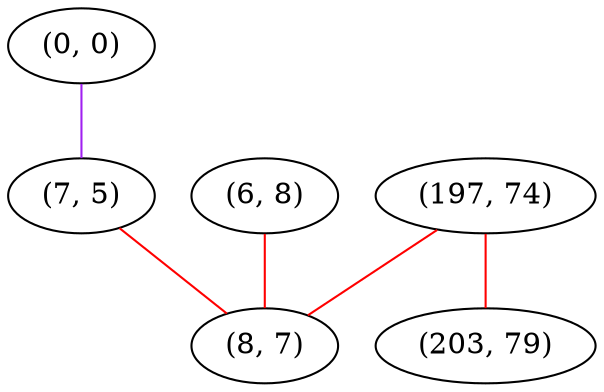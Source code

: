 graph "" {
"(0, 0)";
"(197, 74)";
"(6, 8)";
"(7, 5)";
"(8, 7)";
"(203, 79)";
"(0, 0)" -- "(7, 5)"  [color=purple, key=0, weight=4];
"(197, 74)" -- "(203, 79)"  [color=red, key=0, weight=1];
"(197, 74)" -- "(8, 7)"  [color=red, key=0, weight=1];
"(6, 8)" -- "(8, 7)"  [color=red, key=0, weight=1];
"(7, 5)" -- "(8, 7)"  [color=red, key=0, weight=1];
}
